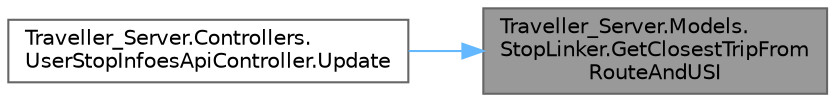 digraph "Traveller_Server.Models.StopLinker.GetClosestTripFromRouteAndUSI"
{
 // LATEX_PDF_SIZE
  bgcolor="transparent";
  edge [fontname=Helvetica,fontsize=10,labelfontname=Helvetica,labelfontsize=10];
  node [fontname=Helvetica,fontsize=10,shape=box,height=0.2,width=0.4];
  rankdir="RL";
  Node1 [label="Traveller_Server.Models.\lStopLinker.GetClosestTripFrom\lRouteAndUSI",height=0.2,width=0.4,color="gray40", fillcolor="grey60", style="filled", fontcolor="black",tooltip="Get the closest trip for the given route and user stop info."];
  Node1 -> Node2 [dir="back",color="steelblue1",style="solid"];
  Node2 [label="Traveller_Server.Controllers.\lUserStopInfoesApiController.Update",height=0.2,width=0.4,color="grey40", fillcolor="white", style="filled",URL="$class_traveller___server_1_1_controllers_1_1_user_stop_infoes_api_controller.html#add143e7440c3519dd77c6939362dad5c",tooltip="One of the main methods of user trackings, used to update the user stop locations in the database...."];
}
